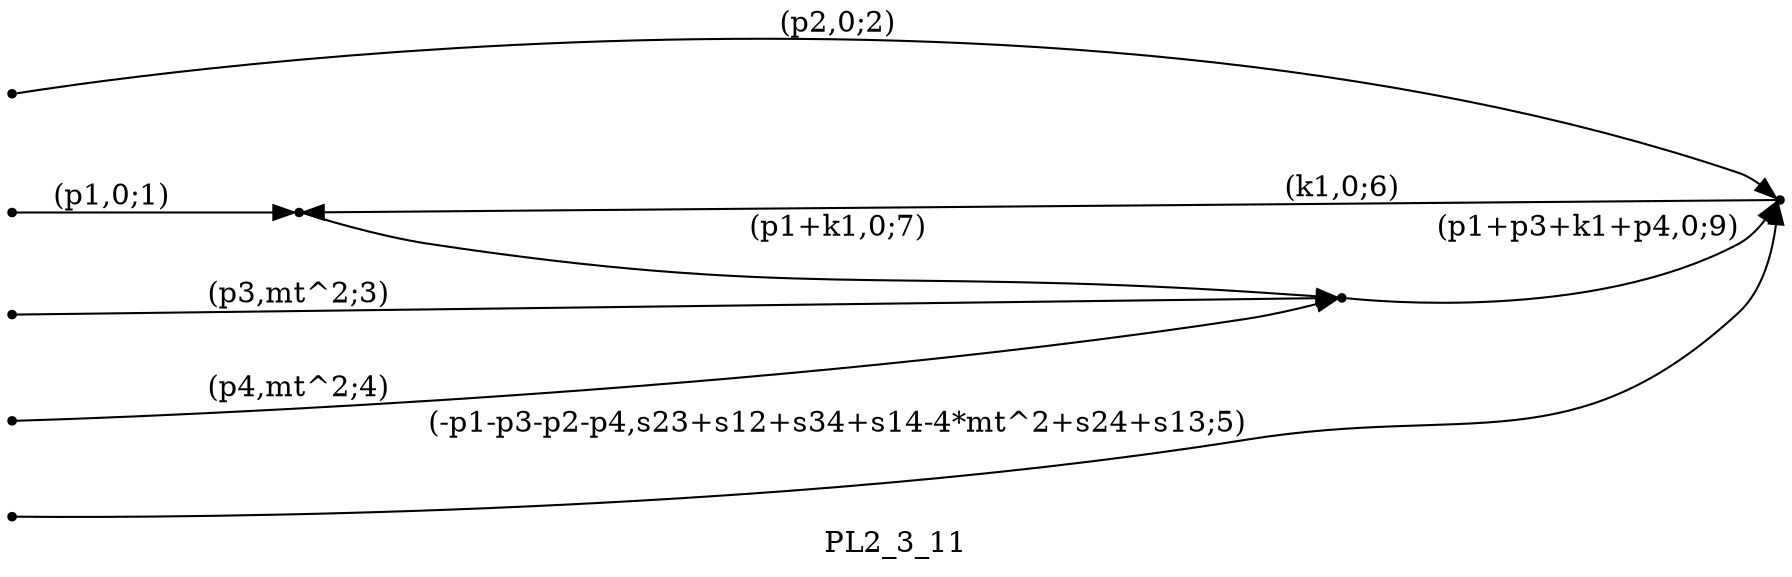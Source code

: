 digraph PL2_3_11 {
  label="PL2_3_11";
  rankdir="LR";
  subgraph edges {
    -1 -> 2 [label="(p1,0;1)"];
    -2 -> 3 [label="(p2,0;2)"];
    -3 -> 1 [label="(p3,mt^2;3)"];
    -4 -> 1 [label="(p4,mt^2;4)"];
    -5 -> 3 [label="(-p1-p3-p2-p4,s23+s12+s34+s14-4*mt^2+s24+s13;5)"];
    3 -> 2 [label="(k1,0;6)"];
    2 -> 1 [label="(p1+k1,0;7)"];
    1 -> 3 [label="(p1+p3+k1+p4,0;9)"];
  }
  subgraph incoming { rank="source"; -1; -2; -3; -4; -5; }
-5 [shape=point];
-4 [shape=point];
-3 [shape=point];
-2 [shape=point];
-1 [shape=point];
1 [shape=point];
2 [shape=point];
3 [shape=point];
}

